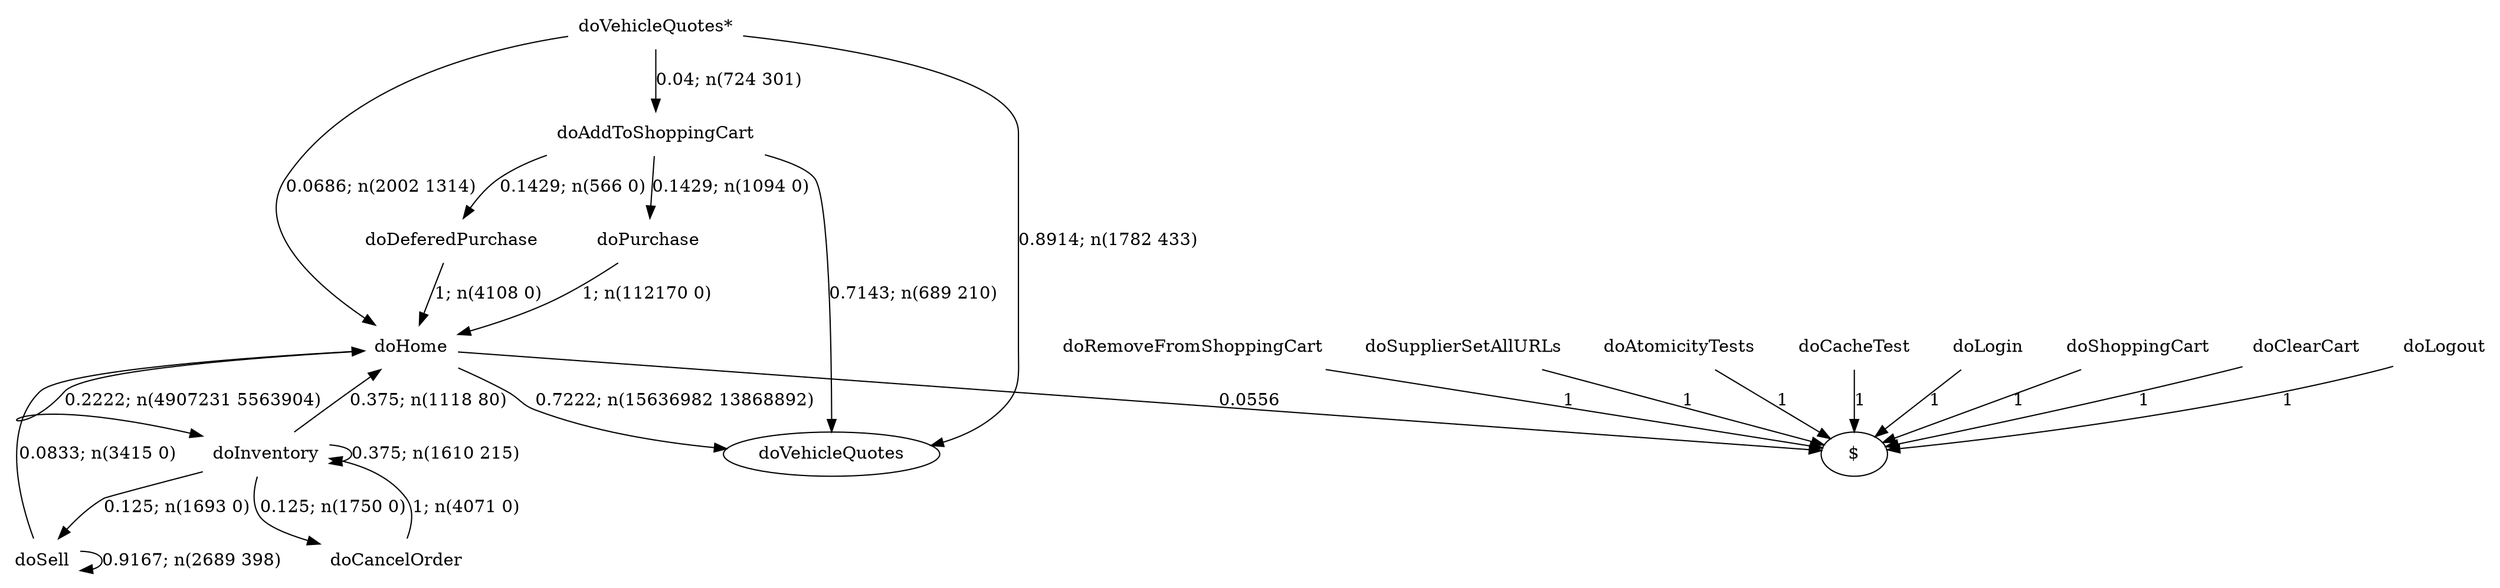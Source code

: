 digraph G {"doVehicleQuotes*" [label="doVehicleQuotes*",shape=none];"doSupplierSetAllURLs" [label="doSupplierSetAllURLs",shape=none];"doAtomicityTests" [label="doAtomicityTests",shape=none];"doCacheTest" [label="doCacheTest",shape=none];"doLogin" [label="doLogin",shape=none];"doAddToShoppingCart" [label="doAddToShoppingCart",shape=none];"doDeferedPurchase" [label="doDeferedPurchase",shape=none];"doHome" [label="doHome",shape=none];"doShoppingCart" [label="doShoppingCart",shape=none];"doClearCart" [label="doClearCart",shape=none];"doPurchase" [label="doPurchase",shape=none];"doInventory" [label="doInventory",shape=none];"doSell" [label="doSell",shape=none];"doLogout" [label="doLogout",shape=none];"doCancelOrder" [label="doCancelOrder",shape=none];"doRemoveFromShoppingCart" [label="doRemoveFromShoppingCart",shape=none];"doVehicleQuotes*"->"doVehicleQuotes" [style=solid,label="0.8914; n(1782 433)"];"doVehicleQuotes*"->"doAddToShoppingCart" [style=solid,label="0.04; n(724 301)"];"doVehicleQuotes*"->"doHome" [style=solid,label="0.0686; n(2002 1314)"];"doSupplierSetAllURLs"->"$" [style=solid,label="1"];"doAtomicityTests"->"$" [style=solid,label="1"];"doCacheTest"->"$" [style=solid,label="1"];"doLogin"->"$" [style=solid,label="1"];"doAddToShoppingCart"->"doVehicleQuotes" [style=solid,label="0.7143; n(689 210)"];"doAddToShoppingCart"->"doDeferedPurchase" [style=solid,label="0.1429; n(566 0)"];"doAddToShoppingCart"->"doPurchase" [style=solid,label="0.1429; n(1094 0)"];"doDeferedPurchase"->"doHome" [style=solid,label="1; n(4108 0)"];"doHome"->"doVehicleQuotes" [style=solid,label="0.7222; n(15636982 13868892)"];"doHome"->"doInventory" [style=solid,label="0.2222; n(4907231 5563904)"];"doHome"->"$" [style=solid,label="0.0556"];"doShoppingCart"->"$" [style=solid,label="1"];"doClearCart"->"$" [style=solid,label="1"];"doPurchase"->"doHome" [style=solid,label="1; n(112170 0)"];"doInventory"->"doHome" [style=solid,label="0.375; n(1118 80)"];"doInventory"->"doInventory" [style=solid,label="0.375; n(1610 215)"];"doInventory"->"doSell" [style=solid,label="0.125; n(1693 0)"];"doInventory"->"doCancelOrder" [style=solid,label="0.125; n(1750 0)"];"doSell"->"doHome" [style=solid,label="0.0833; n(3415 0)"];"doSell"->"doSell" [style=solid,label="0.9167; n(2689 398)"];"doLogout"->"$" [style=solid,label="1"];"doCancelOrder"->"doInventory" [style=solid,label="1; n(4071 0)"];"doRemoveFromShoppingCart"->"$" [style=solid,label="1"];}